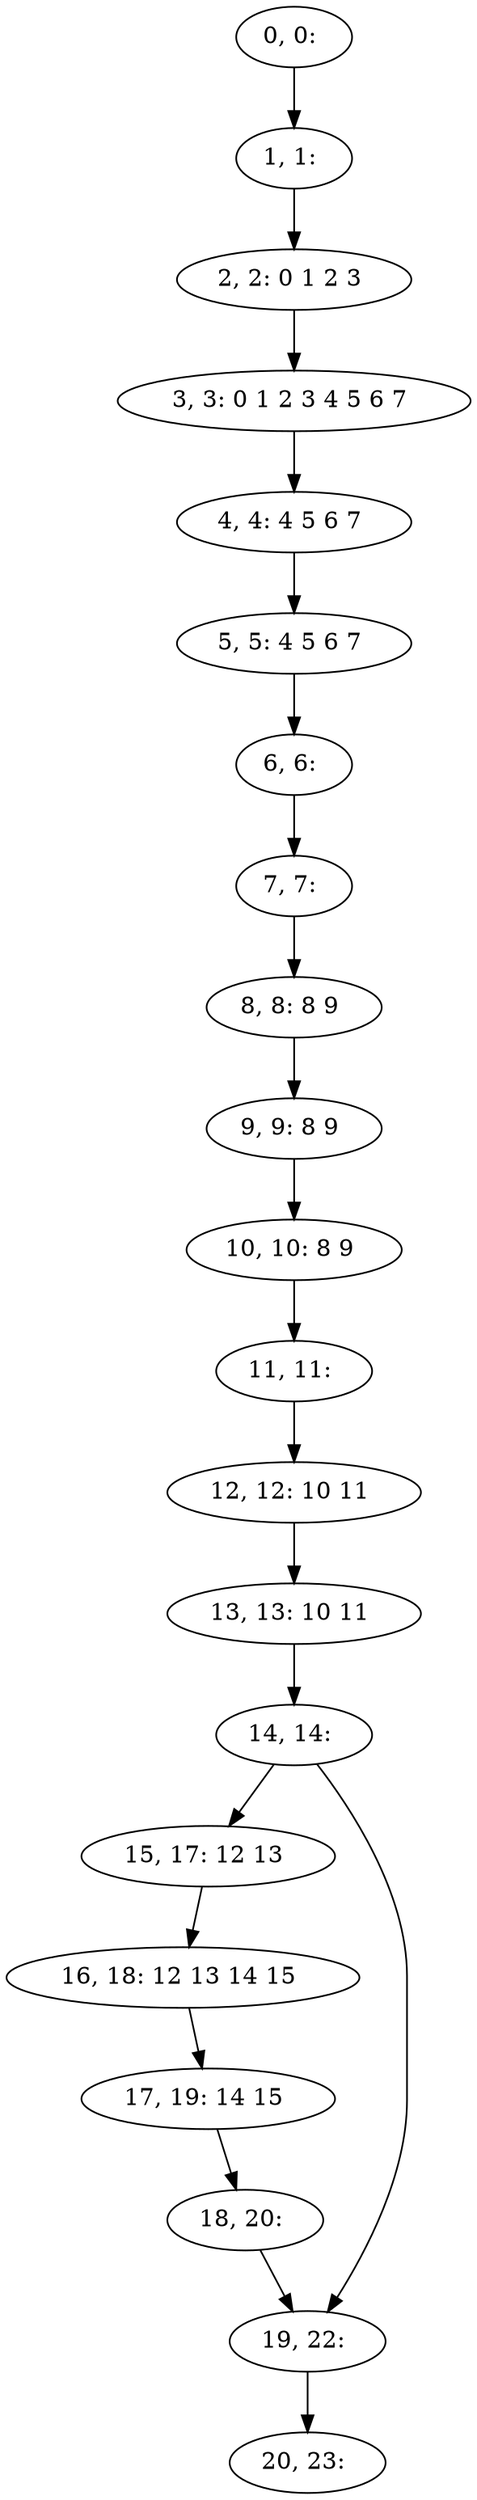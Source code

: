 digraph G {
0[label="0, 0: "];
1[label="1, 1: "];
2[label="2, 2: 0 1 2 3 "];
3[label="3, 3: 0 1 2 3 4 5 6 7 "];
4[label="4, 4: 4 5 6 7 "];
5[label="5, 5: 4 5 6 7 "];
6[label="6, 6: "];
7[label="7, 7: "];
8[label="8, 8: 8 9 "];
9[label="9, 9: 8 9 "];
10[label="10, 10: 8 9 "];
11[label="11, 11: "];
12[label="12, 12: 10 11 "];
13[label="13, 13: 10 11 "];
14[label="14, 14: "];
15[label="15, 17: 12 13 "];
16[label="16, 18: 12 13 14 15 "];
17[label="17, 19: 14 15 "];
18[label="18, 20: "];
19[label="19, 22: "];
20[label="20, 23: "];
0->1 ;
1->2 ;
2->3 ;
3->4 ;
4->5 ;
5->6 ;
6->7 ;
7->8 ;
8->9 ;
9->10 ;
10->11 ;
11->12 ;
12->13 ;
13->14 ;
14->15 ;
14->19 ;
15->16 ;
16->17 ;
17->18 ;
18->19 ;
19->20 ;
}
